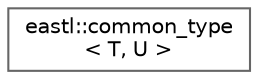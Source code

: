 digraph "类继承关系图"
{
 // LATEX_PDF_SIZE
  bgcolor="transparent";
  edge [fontname=Helvetica,fontsize=10,labelfontname=Helvetica,labelfontsize=10];
  node [fontname=Helvetica,fontsize=10,shape=box,height=0.2,width=0.4];
  rankdir="LR";
  Node0 [id="Node000000",label="eastl::common_type\l\< T, U \>",height=0.2,width=0.4,color="grey40", fillcolor="white", style="filled",URL="$structeastl_1_1common__type_3_01_t_00_01_u_01_4.html",tooltip=" "];
}
